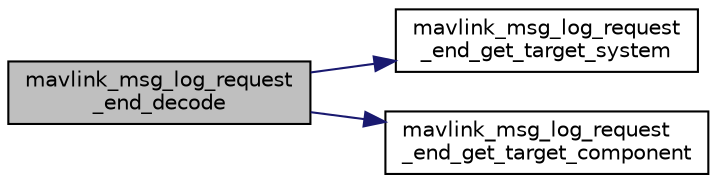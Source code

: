 digraph "mavlink_msg_log_request_end_decode"
{
 // INTERACTIVE_SVG=YES
  edge [fontname="Helvetica",fontsize="10",labelfontname="Helvetica",labelfontsize="10"];
  node [fontname="Helvetica",fontsize="10",shape=record];
  rankdir="LR";
  Node1 [label="mavlink_msg_log_request\l_end_decode",height=0.2,width=0.4,color="black", fillcolor="grey75", style="filled", fontcolor="black"];
  Node1 -> Node2 [color="midnightblue",fontsize="10",style="solid",fontname="Helvetica"];
  Node2 [label="mavlink_msg_log_request\l_end_get_target_system",height=0.2,width=0.4,color="black", fillcolor="white", style="filled",URL="$mavlink__msg__log__request__end_8h.html#a50db82f0dddb1868e4e4cdfa68106153",tooltip="Send a log_request_end message. "];
  Node1 -> Node3 [color="midnightblue",fontsize="10",style="solid",fontname="Helvetica"];
  Node3 [label="mavlink_msg_log_request\l_end_get_target_component",height=0.2,width=0.4,color="black", fillcolor="white", style="filled",URL="$mavlink__msg__log__request__end_8h.html#a9a60f7d55a41077c0757d5122f98eda1",tooltip="Get field target_component from log_request_end message. "];
}
